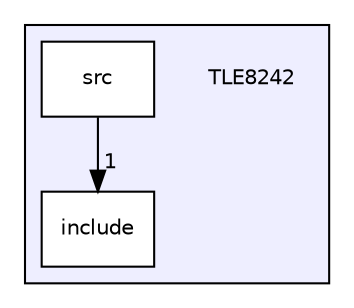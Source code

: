 digraph "TLE8242" {
  compound=true
  node [ fontsize="10", fontname="Helvetica"];
  edge [ labelfontsize="10", labelfontname="Helvetica"];
  subgraph clusterdir_a6da07358a8fdfee594e3931397d3564 {
    graph [ bgcolor="#eeeeff", pencolor="black", label="" URL="dir_a6da07358a8fdfee594e3931397d3564.html"];
    dir_a6da07358a8fdfee594e3931397d3564 [shape=plaintext label="TLE8242"];
  dir_d12a0ebc365af7690b4cbf0099103a1d [shape=box label="include" fillcolor="white" style="filled" URL="dir_d12a0ebc365af7690b4cbf0099103a1d.html"];
  dir_5dc700b6ef074f3936040498d165764b [shape=box label="src" fillcolor="white" style="filled" URL="dir_5dc700b6ef074f3936040498d165764b.html"];
  }
  dir_5dc700b6ef074f3936040498d165764b->dir_d12a0ebc365af7690b4cbf0099103a1d [headlabel="1", labeldistance=1.5 headhref="dir_000019_000018.html"];
}
